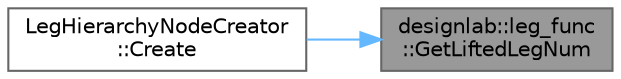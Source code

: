 digraph "designlab::leg_func::GetLiftedLegNum"
{
 // LATEX_PDF_SIZE
  bgcolor="transparent";
  edge [fontname=Helvetica,fontsize=10,labelfontname=Helvetica,labelfontsize=10];
  node [fontname=Helvetica,fontsize=10,shape=box,height=0.2,width=0.4];
  rankdir="RL";
  Node1 [id="Node000001",label="designlab::leg_func\l::GetLiftedLegNum",height=0.2,width=0.4,color="gray40", fillcolor="grey60", style="filled", fontcolor="black",tooltip="遊脚している脚の本数を返す関数．"];
  Node1 -> Node2 [id="edge1_Node000001_Node000002",dir="back",color="steelblue1",style="solid",tooltip=" "];
  Node2 [id="Node000002",label="LegHierarchyNodeCreator\l::Create",height=0.2,width=0.4,color="grey40", fillcolor="white", style="filled",URL="$class_leg_hierarchy_node_creator.html#aa675602c796e20af5aa27a600ed0c935",tooltip="現在のノードから次のノード群を生成する"];
}

